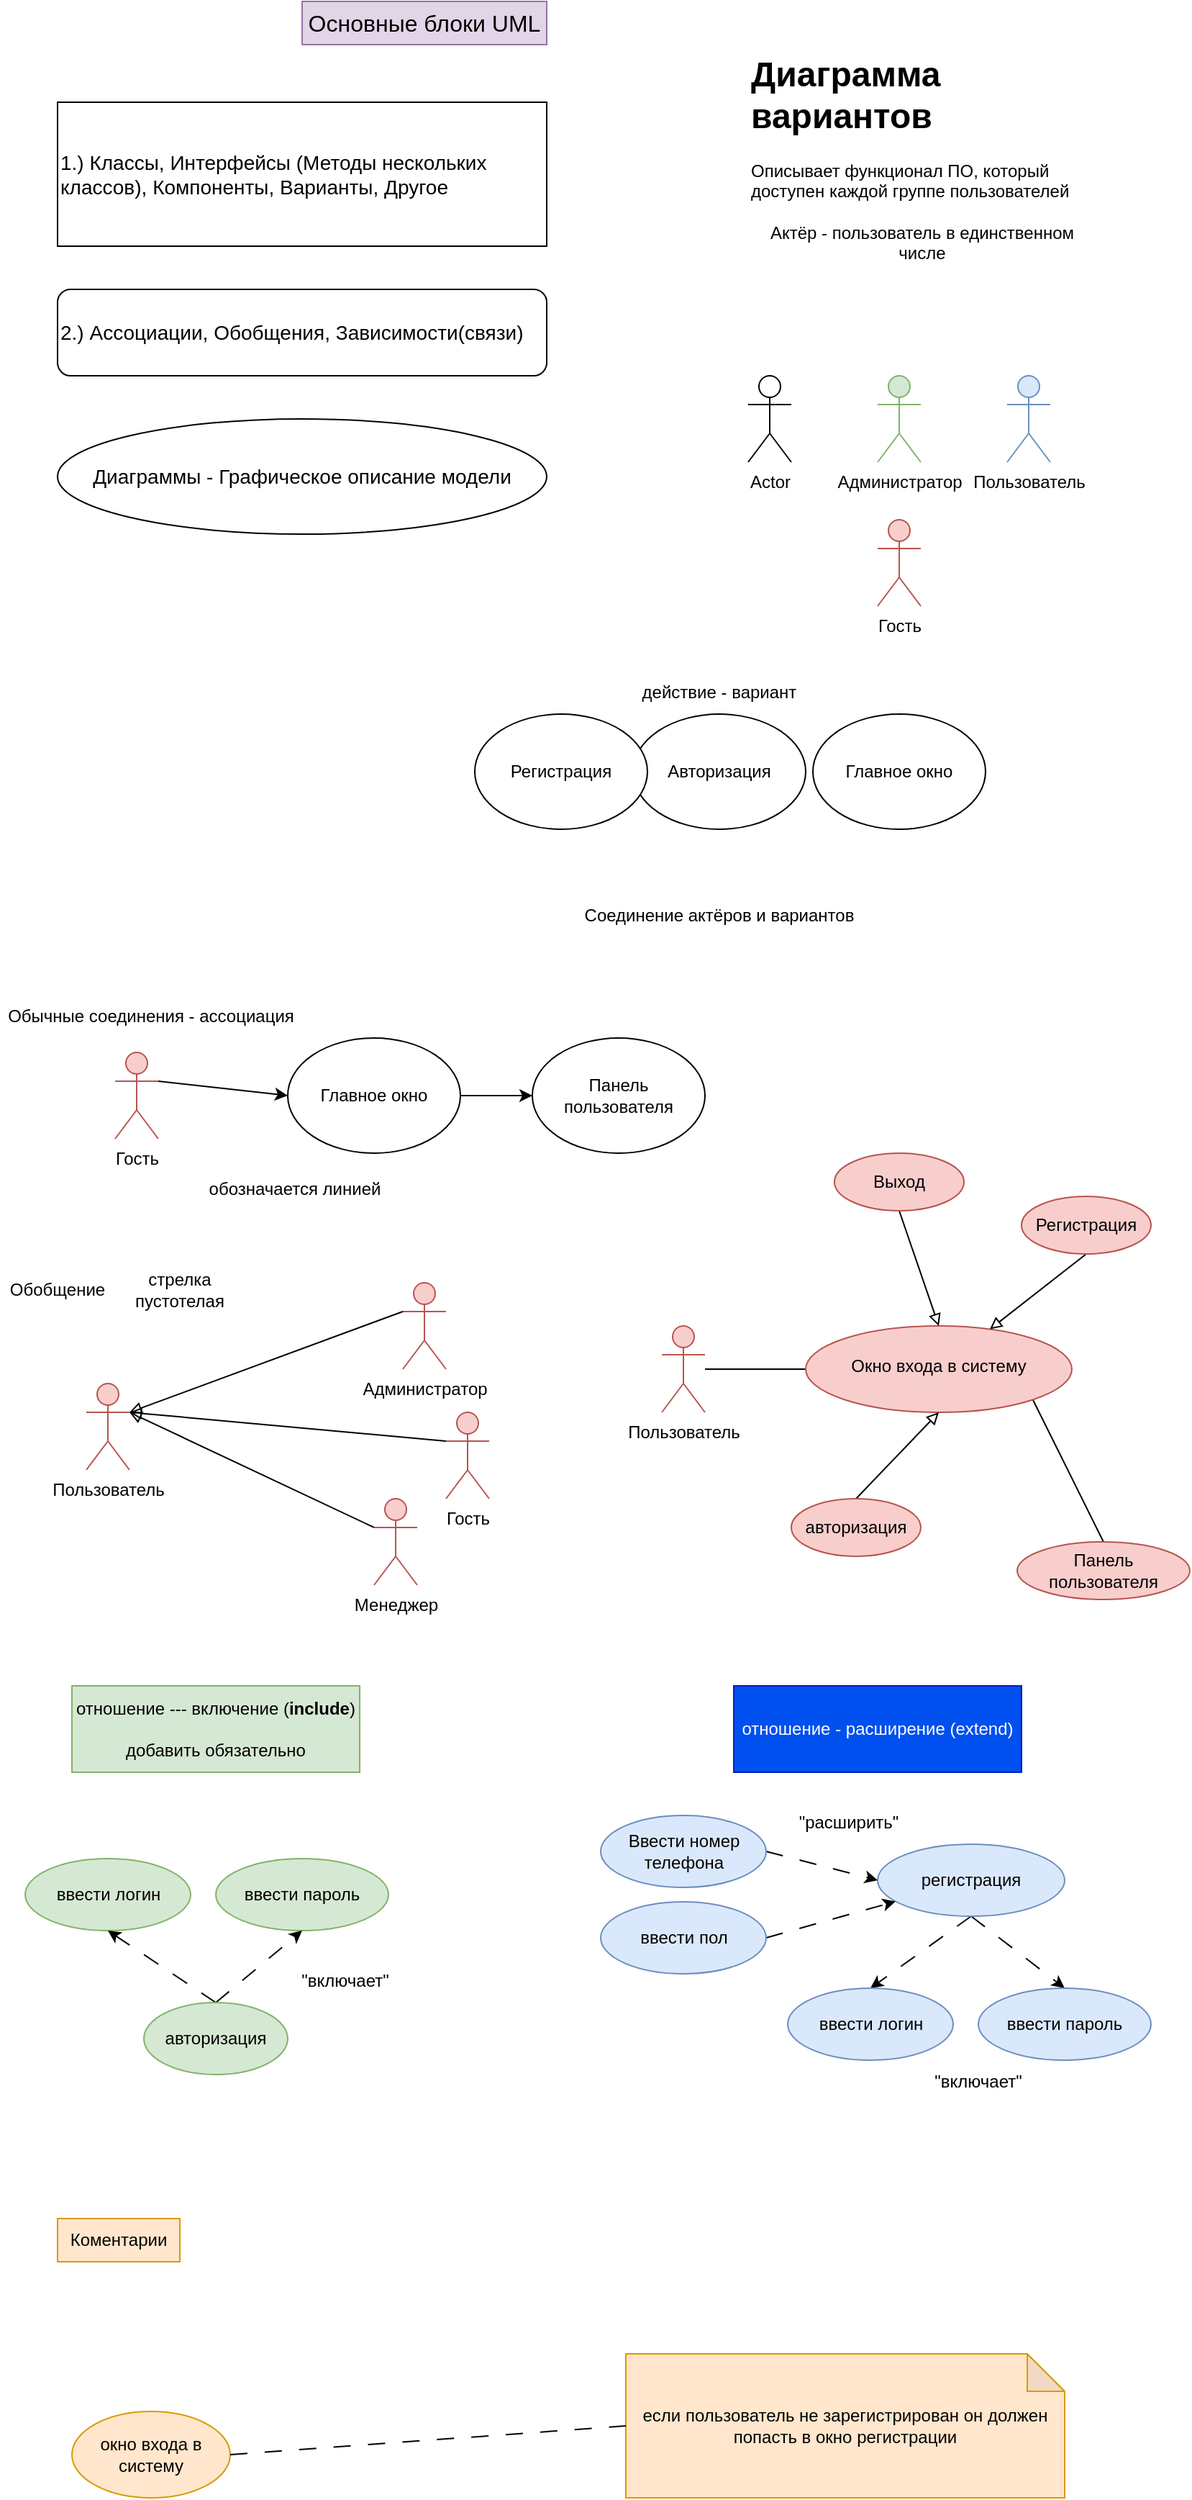 <mxfile version="24.8.1">
  <diagram name="Страница — 1" id="eliHJ4r2KUV8rhnr4vHP">
    <mxGraphModel dx="1434" dy="761" grid="1" gridSize="10" guides="1" tooltips="1" connect="1" arrows="1" fold="1" page="1" pageScale="1" pageWidth="827" pageHeight="1169" math="0" shadow="0">
      <root>
        <mxCell id="0" />
        <mxCell id="1" parent="0" />
        <mxCell id="UC5uHJuQtY_euouK03KW-1" value="Основные блоки UML" style="text;html=1;align=center;verticalAlign=middle;whiteSpace=wrap;rounded=0;fontSize=16;fillColor=#e1d5e7;strokeColor=#9673a6;" parent="1" vertex="1">
          <mxGeometry x="210" y="50" width="170" height="30" as="geometry" />
        </mxCell>
        <mxCell id="UC5uHJuQtY_euouK03KW-4" value="&lt;div style=&quot;&quot;&gt;&lt;span style=&quot;font-size: 14px; background-color: initial;&quot;&gt;1.) Классы,&amp;nbsp;&lt;/span&gt;&lt;span style=&quot;font-size: 14px; background-color: initial;&quot;&gt;Интерфейсы (Методы нескольких классов),&amp;nbsp;&lt;/span&gt;&lt;span style=&quot;font-size: 14px; background-color: initial;&quot;&gt;Компоненты,&amp;nbsp;&lt;/span&gt;&lt;span style=&quot;font-size: 14px; background-color: initial;&quot;&gt;Варианты,&lt;/span&gt;&lt;span style=&quot;font-size: 14px; background-color: initial;&quot;&gt;&amp;nbsp;Другое&lt;/span&gt;&lt;/div&gt;" style="rounded=0;whiteSpace=wrap;html=1;align=left;" parent="1" vertex="1">
          <mxGeometry x="40" y="120" width="340" height="100" as="geometry" />
        </mxCell>
        <mxCell id="UC5uHJuQtY_euouK03KW-6" value="&lt;div style=&quot;&quot;&gt;&lt;span style=&quot;font-size: 14px; background-color: initial;&quot;&gt;2.) Ассоциации,&amp;nbsp;&lt;/span&gt;&lt;font style=&quot;font-size: 14px; background-color: initial;&quot;&gt;Обобщения,&amp;nbsp;&lt;/font&gt;&lt;span style=&quot;font-size: 14px; background-color: initial;&quot;&gt;Зависимости(связи)&lt;/span&gt;&lt;/div&gt;" style="rounded=1;whiteSpace=wrap;html=1;align=left;" parent="1" vertex="1">
          <mxGeometry x="40" y="250" width="340" height="60" as="geometry" />
        </mxCell>
        <mxCell id="UC5uHJuQtY_euouK03KW-7" value="&lt;font style=&quot;font-size: 14px;&quot;&gt;Диаграммы - Графическое описание модели&lt;/font&gt;" style="ellipse;whiteSpace=wrap;html=1;align=center;" parent="1" vertex="1">
          <mxGeometry x="40" y="340" width="340" height="80" as="geometry" />
        </mxCell>
        <mxCell id="UC5uHJuQtY_euouK03KW-8" value="&lt;h1 style=&quot;margin-top: 0px;&quot;&gt;Диаграмма вариантов&lt;/h1&gt;&lt;div&gt;Описывает функционал ПО, который доступен каждой группе пользователей&lt;/div&gt;&lt;div&gt;&lt;br&gt;&lt;/div&gt;&lt;div style=&quot;text-align: center;&quot;&gt;Актёр - пользователь в единственном числе&lt;br&gt;&lt;/div&gt;" style="text;html=1;whiteSpace=wrap;overflow=hidden;rounded=0;" parent="1" vertex="1">
          <mxGeometry x="520" y="80" width="240" height="180" as="geometry" />
        </mxCell>
        <mxCell id="UC5uHJuQtY_euouK03KW-9" value="Actor" style="shape=umlActor;verticalLabelPosition=bottom;verticalAlign=top;html=1;" parent="1" vertex="1">
          <mxGeometry x="520" y="310" width="30" height="60" as="geometry" />
        </mxCell>
        <mxCell id="UC5uHJuQtY_euouK03KW-10" value="Гость" style="shape=umlActor;verticalLabelPosition=bottom;verticalAlign=top;html=1;fillColor=#f8cecc;strokeColor=#b85450;" parent="1" vertex="1">
          <mxGeometry x="610" y="410" width="30" height="60" as="geometry" />
        </mxCell>
        <mxCell id="20BnpPfbB4TmDRConsgu-2" value="Администратор" style="shape=umlActor;verticalLabelPosition=bottom;verticalAlign=top;html=1;fillColor=#d5e8d4;strokeColor=#82b366;" parent="1" vertex="1">
          <mxGeometry x="610" y="310" width="30" height="60" as="geometry" />
        </mxCell>
        <mxCell id="20BnpPfbB4TmDRConsgu-3" value="Пользователь" style="shape=umlActor;verticalLabelPosition=bottom;verticalAlign=top;html=1;fillColor=#dae8fc;strokeColor=#6c8ebf;" parent="1" vertex="1">
          <mxGeometry x="700" y="310" width="30" height="60" as="geometry" />
        </mxCell>
        <mxCell id="20BnpPfbB4TmDRConsgu-4" value="Главное окно" style="ellipse;whiteSpace=wrap;html=1;" parent="1" vertex="1">
          <mxGeometry x="565" y="545" width="120" height="80" as="geometry" />
        </mxCell>
        <mxCell id="20BnpPfbB4TmDRConsgu-5" value="действие - вариант" style="text;html=1;align=center;verticalAlign=middle;whiteSpace=wrap;rounded=0;" parent="1" vertex="1">
          <mxGeometry x="435" y="515" width="130" height="30" as="geometry" />
        </mxCell>
        <mxCell id="20BnpPfbB4TmDRConsgu-6" value="Авторизация" style="ellipse;whiteSpace=wrap;html=1;" parent="1" vertex="1">
          <mxGeometry x="440" y="545" width="120" height="80" as="geometry" />
        </mxCell>
        <mxCell id="20BnpPfbB4TmDRConsgu-7" value="Регистрация" style="ellipse;whiteSpace=wrap;html=1;" parent="1" vertex="1">
          <mxGeometry x="330" y="545" width="120" height="80" as="geometry" />
        </mxCell>
        <mxCell id="20BnpPfbB4TmDRConsgu-8" value="Соединение актёров и вариантов" style="text;html=1;align=center;verticalAlign=middle;whiteSpace=wrap;rounded=0;" parent="1" vertex="1">
          <mxGeometry x="395" y="670" width="210" height="30" as="geometry" />
        </mxCell>
        <mxCell id="RKAn3VCuBBOcmck0NGGL-1" style="rounded=0;orthogonalLoop=1;jettySize=auto;html=1;exitX=1;exitY=0.333;exitDx=0;exitDy=0;exitPerimeter=0;entryX=0;entryY=0.5;entryDx=0;entryDy=0;" edge="1" parent="1" source="20BnpPfbB4TmDRConsgu-9" target="20BnpPfbB4TmDRConsgu-10">
          <mxGeometry relative="1" as="geometry" />
        </mxCell>
        <mxCell id="20BnpPfbB4TmDRConsgu-9" value="Гость" style="shape=umlActor;verticalLabelPosition=bottom;verticalAlign=top;html=1;fillColor=#f8cecc;strokeColor=#b85450;" parent="1" vertex="1">
          <mxGeometry x="80" y="780" width="30" height="60" as="geometry" />
        </mxCell>
        <mxCell id="RKAn3VCuBBOcmck0NGGL-3" style="rounded=0;orthogonalLoop=1;jettySize=auto;html=1;exitX=1;exitY=0.5;exitDx=0;exitDy=0;entryX=0;entryY=0.5;entryDx=0;entryDy=0;" edge="1" parent="1" source="20BnpPfbB4TmDRConsgu-10" target="RKAn3VCuBBOcmck0NGGL-2">
          <mxGeometry relative="1" as="geometry" />
        </mxCell>
        <mxCell id="20BnpPfbB4TmDRConsgu-10" value="Главное окно" style="ellipse;whiteSpace=wrap;html=1;" parent="1" vertex="1">
          <mxGeometry x="200" y="770" width="120" height="80" as="geometry" />
        </mxCell>
        <mxCell id="20BnpPfbB4TmDRConsgu-11" value="Обычные соединения - ассоциация" style="text;html=1;align=center;verticalAlign=middle;whiteSpace=wrap;rounded=0;" parent="1" vertex="1">
          <mxGeometry y="740" width="210" height="30" as="geometry" />
        </mxCell>
        <mxCell id="20BnpPfbB4TmDRConsgu-12" value="обозначается линией" style="text;html=1;align=center;verticalAlign=middle;whiteSpace=wrap;rounded=0;" parent="1" vertex="1">
          <mxGeometry x="140" y="860" width="130" height="30" as="geometry" />
        </mxCell>
        <mxCell id="RKAn3VCuBBOcmck0NGGL-2" value="Панель пользователя" style="ellipse;whiteSpace=wrap;html=1;" vertex="1" parent="1">
          <mxGeometry x="370" y="770" width="120" height="80" as="geometry" />
        </mxCell>
        <mxCell id="RKAn3VCuBBOcmck0NGGL-4" value="Обобщение" style="text;html=1;align=center;verticalAlign=middle;whiteSpace=wrap;rounded=0;" vertex="1" parent="1">
          <mxGeometry y="930" width="80" height="30" as="geometry" />
        </mxCell>
        <mxCell id="RKAn3VCuBBOcmck0NGGL-9" value="Пользователь" style="shape=umlActor;verticalLabelPosition=bottom;verticalAlign=top;html=1;fillColor=#f8cecc;strokeColor=#b85450;" vertex="1" parent="1">
          <mxGeometry x="60" y="1010" width="30" height="60" as="geometry" />
        </mxCell>
        <mxCell id="RKAn3VCuBBOcmck0NGGL-12" value="Администратор" style="shape=umlActor;verticalLabelPosition=bottom;verticalAlign=top;html=1;fillColor=#f8cecc;strokeColor=#b85450;" vertex="1" parent="1">
          <mxGeometry x="280" y="940" width="30" height="60" as="geometry" />
        </mxCell>
        <mxCell id="RKAn3VCuBBOcmck0NGGL-15" value="Гость" style="shape=umlActor;verticalLabelPosition=bottom;verticalAlign=top;html=1;fillColor=#f8cecc;strokeColor=#b85450;" vertex="1" parent="1">
          <mxGeometry x="310" y="1030" width="30" height="60" as="geometry" />
        </mxCell>
        <mxCell id="RKAn3VCuBBOcmck0NGGL-16" value="Менеджер" style="shape=umlActor;verticalLabelPosition=bottom;verticalAlign=top;html=1;fillColor=#f8cecc;strokeColor=#b85450;" vertex="1" parent="1">
          <mxGeometry x="260" y="1090" width="30" height="60" as="geometry" />
        </mxCell>
        <mxCell id="RKAn3VCuBBOcmck0NGGL-19" style="rounded=0;orthogonalLoop=1;jettySize=auto;html=1;exitX=1;exitY=0.333;exitDx=0;exitDy=0;exitPerimeter=0;entryX=0;entryY=0.333;entryDx=0;entryDy=0;entryPerimeter=0;endArrow=none;endFill=0;startArrow=block;startFill=0;" edge="1" parent="1" source="RKAn3VCuBBOcmck0NGGL-9" target="RKAn3VCuBBOcmck0NGGL-12">
          <mxGeometry relative="1" as="geometry" />
        </mxCell>
        <mxCell id="RKAn3VCuBBOcmck0NGGL-20" style="rounded=0;orthogonalLoop=1;jettySize=auto;html=1;exitX=1;exitY=0.333;exitDx=0;exitDy=0;exitPerimeter=0;entryX=0;entryY=0.333;entryDx=0;entryDy=0;entryPerimeter=0;endArrow=none;endFill=0;startArrow=block;startFill=0;" edge="1" parent="1" source="RKAn3VCuBBOcmck0NGGL-9" target="RKAn3VCuBBOcmck0NGGL-15">
          <mxGeometry relative="1" as="geometry" />
        </mxCell>
        <mxCell id="RKAn3VCuBBOcmck0NGGL-21" style="rounded=0;orthogonalLoop=1;jettySize=auto;html=1;exitX=1;exitY=0.333;exitDx=0;exitDy=0;exitPerimeter=0;entryX=0;entryY=0.333;entryDx=0;entryDy=0;entryPerimeter=0;endArrow=none;endFill=0;startArrow=block;startFill=0;" edge="1" parent="1" source="RKAn3VCuBBOcmck0NGGL-9" target="RKAn3VCuBBOcmck0NGGL-16">
          <mxGeometry relative="1" as="geometry" />
        </mxCell>
        <mxCell id="RKAn3VCuBBOcmck0NGGL-24" value="" style="rounded=0;orthogonalLoop=1;jettySize=auto;html=1;endArrow=none;endFill=0;" edge="1" parent="1" source="RKAn3VCuBBOcmck0NGGL-22" target="RKAn3VCuBBOcmck0NGGL-23">
          <mxGeometry relative="1" as="geometry" />
        </mxCell>
        <mxCell id="RKAn3VCuBBOcmck0NGGL-22" value="Пользователь" style="shape=umlActor;verticalLabelPosition=bottom;verticalAlign=top;html=1;fillColor=#f8cecc;strokeColor=#b85450;" vertex="1" parent="1">
          <mxGeometry x="460" y="970" width="30" height="60" as="geometry" />
        </mxCell>
        <mxCell id="RKAn3VCuBBOcmck0NGGL-33" style="rounded=0;orthogonalLoop=1;jettySize=auto;html=1;exitX=1;exitY=1;exitDx=0;exitDy=0;entryX=0.5;entryY=0;entryDx=0;entryDy=0;endArrow=none;endFill=0;" edge="1" parent="1" source="RKAn3VCuBBOcmck0NGGL-23" target="RKAn3VCuBBOcmck0NGGL-32">
          <mxGeometry relative="1" as="geometry" />
        </mxCell>
        <mxCell id="RKAn3VCuBBOcmck0NGGL-23" value="&lt;div&gt;&lt;br&gt;&lt;/div&gt;Окно входа в систему" style="ellipse;whiteSpace=wrap;html=1;verticalAlign=top;fillColor=#f8cecc;strokeColor=#b85450;" vertex="1" parent="1">
          <mxGeometry x="560" y="970" width="185" height="60" as="geometry" />
        </mxCell>
        <mxCell id="RKAn3VCuBBOcmck0NGGL-28" style="rounded=0;orthogonalLoop=1;jettySize=auto;html=1;exitX=0.5;exitY=0;exitDx=0;exitDy=0;entryX=0.5;entryY=1;entryDx=0;entryDy=0;endArrow=block;endFill=0;" edge="1" parent="1" source="RKAn3VCuBBOcmck0NGGL-25" target="RKAn3VCuBBOcmck0NGGL-23">
          <mxGeometry relative="1" as="geometry" />
        </mxCell>
        <mxCell id="RKAn3VCuBBOcmck0NGGL-25" value="авторизация" style="ellipse;whiteSpace=wrap;html=1;fillColor=#f8cecc;strokeColor=#b85450;" vertex="1" parent="1">
          <mxGeometry x="550" y="1090" width="90" height="40" as="geometry" />
        </mxCell>
        <mxCell id="RKAn3VCuBBOcmck0NGGL-27" style="rounded=0;orthogonalLoop=1;jettySize=auto;html=1;exitX=0.5;exitY=1;exitDx=0;exitDy=0;endArrow=block;endFill=0;" edge="1" parent="1" source="RKAn3VCuBBOcmck0NGGL-26" target="RKAn3VCuBBOcmck0NGGL-23">
          <mxGeometry relative="1" as="geometry" />
        </mxCell>
        <mxCell id="RKAn3VCuBBOcmck0NGGL-26" value="Регистрация" style="ellipse;whiteSpace=wrap;html=1;fillColor=#f8cecc;strokeColor=#b85450;" vertex="1" parent="1">
          <mxGeometry x="710" y="880" width="90" height="40" as="geometry" />
        </mxCell>
        <mxCell id="RKAn3VCuBBOcmck0NGGL-30" style="rounded=0;orthogonalLoop=1;jettySize=auto;html=1;exitX=0.5;exitY=1;exitDx=0;exitDy=0;entryX=0.5;entryY=0;entryDx=0;entryDy=0;endArrow=block;endFill=0;" edge="1" parent="1" source="RKAn3VCuBBOcmck0NGGL-29" target="RKAn3VCuBBOcmck0NGGL-23">
          <mxGeometry relative="1" as="geometry" />
        </mxCell>
        <mxCell id="RKAn3VCuBBOcmck0NGGL-29" value="Выход" style="ellipse;whiteSpace=wrap;html=1;fillColor=#f8cecc;strokeColor=#b85450;" vertex="1" parent="1">
          <mxGeometry x="580" y="850" width="90" height="40" as="geometry" />
        </mxCell>
        <mxCell id="RKAn3VCuBBOcmck0NGGL-31" value="стрелка пустотелая" style="text;html=1;align=center;verticalAlign=middle;whiteSpace=wrap;rounded=0;" vertex="1" parent="1">
          <mxGeometry x="80" y="930" width="90" height="30" as="geometry" />
        </mxCell>
        <mxCell id="RKAn3VCuBBOcmck0NGGL-32" value="Панель пользователя" style="ellipse;whiteSpace=wrap;html=1;fillColor=#f8cecc;strokeColor=#b85450;" vertex="1" parent="1">
          <mxGeometry x="707" y="1120" width="120" height="40" as="geometry" />
        </mxCell>
        <mxCell id="RKAn3VCuBBOcmck0NGGL-34" value="отношение --- включение (&lt;b&gt;include&lt;/b&gt;)&lt;div&gt;&lt;br&gt;&lt;div&gt;добавить обязательно&lt;/div&gt;&lt;/div&gt;" style="rounded=0;whiteSpace=wrap;html=1;fillColor=#d5e8d4;strokeColor=#82b366;" vertex="1" parent="1">
          <mxGeometry x="50" y="1220" width="200" height="60" as="geometry" />
        </mxCell>
        <mxCell id="RKAn3VCuBBOcmck0NGGL-35" value="ввести логин" style="ellipse;whiteSpace=wrap;html=1;fillColor=#d5e8d4;strokeColor=#82b366;" vertex="1" parent="1">
          <mxGeometry x="17.5" y="1340" width="115" height="50" as="geometry" />
        </mxCell>
        <mxCell id="RKAn3VCuBBOcmck0NGGL-36" value="ввести пароль" style="ellipse;whiteSpace=wrap;html=1;fillColor=#d5e8d4;strokeColor=#82b366;" vertex="1" parent="1">
          <mxGeometry x="150" y="1340" width="120" height="50" as="geometry" />
        </mxCell>
        <mxCell id="RKAn3VCuBBOcmck0NGGL-40" style="rounded=0;orthogonalLoop=1;jettySize=auto;html=1;exitX=0.5;exitY=0;exitDx=0;exitDy=0;entryX=0.5;entryY=1;entryDx=0;entryDy=0;dashed=1;dashPattern=12 12;" edge="1" parent="1" source="RKAn3VCuBBOcmck0NGGL-37" target="RKAn3VCuBBOcmck0NGGL-35">
          <mxGeometry relative="1" as="geometry" />
        </mxCell>
        <mxCell id="RKAn3VCuBBOcmck0NGGL-41" style="rounded=0;orthogonalLoop=1;jettySize=auto;html=1;exitX=0.5;exitY=0;exitDx=0;exitDy=0;entryX=0.5;entryY=1;entryDx=0;entryDy=0;dashed=1;dashPattern=12 12;" edge="1" parent="1" source="RKAn3VCuBBOcmck0NGGL-37" target="RKAn3VCuBBOcmck0NGGL-36">
          <mxGeometry relative="1" as="geometry" />
        </mxCell>
        <mxCell id="RKAn3VCuBBOcmck0NGGL-37" value="авторизация" style="ellipse;whiteSpace=wrap;html=1;fillColor=#d5e8d4;strokeColor=#82b366;" vertex="1" parent="1">
          <mxGeometry x="100" y="1440" width="100" height="50" as="geometry" />
        </mxCell>
        <mxCell id="RKAn3VCuBBOcmck0NGGL-42" value="&quot;включает&quot;" style="text;html=1;align=center;verticalAlign=middle;whiteSpace=wrap;rounded=0;" vertex="1" parent="1">
          <mxGeometry x="210" y="1410" width="60" height="30" as="geometry" />
        </mxCell>
        <mxCell id="RKAn3VCuBBOcmck0NGGL-43" value="отношение - расширение (extend)" style="rounded=0;whiteSpace=wrap;html=1;fillColor=#0050ef;strokeColor=#001DBC;fontColor=#ffffff;" vertex="1" parent="1">
          <mxGeometry x="510" y="1220" width="200" height="60" as="geometry" />
        </mxCell>
        <mxCell id="RKAn3VCuBBOcmck0NGGL-48" style="rounded=0;orthogonalLoop=1;jettySize=auto;html=1;exitX=0.5;exitY=1;exitDx=0;exitDy=0;entryX=0.5;entryY=0;entryDx=0;entryDy=0;dashed=1;dashPattern=12 12;" edge="1" parent="1" source="RKAn3VCuBBOcmck0NGGL-44" target="RKAn3VCuBBOcmck0NGGL-45">
          <mxGeometry relative="1" as="geometry" />
        </mxCell>
        <mxCell id="RKAn3VCuBBOcmck0NGGL-49" style="rounded=0;orthogonalLoop=1;jettySize=auto;html=1;exitX=0.5;exitY=1;exitDx=0;exitDy=0;entryX=0.5;entryY=0;entryDx=0;entryDy=0;dashed=1;dashPattern=12 12;" edge="1" parent="1" source="RKAn3VCuBBOcmck0NGGL-44" target="RKAn3VCuBBOcmck0NGGL-46">
          <mxGeometry relative="1" as="geometry" />
        </mxCell>
        <mxCell id="RKAn3VCuBBOcmck0NGGL-44" value="регистрация" style="ellipse;whiteSpace=wrap;html=1;fillColor=#dae8fc;strokeColor=#6c8ebf;" vertex="1" parent="1">
          <mxGeometry x="610" y="1330" width="130" height="50" as="geometry" />
        </mxCell>
        <mxCell id="RKAn3VCuBBOcmck0NGGL-45" value="ввести логин" style="ellipse;whiteSpace=wrap;html=1;fillColor=#dae8fc;strokeColor=#6c8ebf;" vertex="1" parent="1">
          <mxGeometry x="547.5" y="1430" width="115" height="50" as="geometry" />
        </mxCell>
        <mxCell id="RKAn3VCuBBOcmck0NGGL-46" value="ввести пароль" style="ellipse;whiteSpace=wrap;html=1;fillColor=#dae8fc;strokeColor=#6c8ebf;" vertex="1" parent="1">
          <mxGeometry x="680" y="1430" width="120" height="50" as="geometry" />
        </mxCell>
        <mxCell id="RKAn3VCuBBOcmck0NGGL-52" style="rounded=0;orthogonalLoop=1;jettySize=auto;html=1;exitX=1;exitY=0.5;exitDx=0;exitDy=0;entryX=0;entryY=0.5;entryDx=0;entryDy=0;dashed=1;dashPattern=12 12;" edge="1" parent="1" source="RKAn3VCuBBOcmck0NGGL-50" target="RKAn3VCuBBOcmck0NGGL-44">
          <mxGeometry relative="1" as="geometry" />
        </mxCell>
        <mxCell id="RKAn3VCuBBOcmck0NGGL-50" value="Ввести номер телефона" style="ellipse;whiteSpace=wrap;html=1;fillColor=#dae8fc;strokeColor=#6c8ebf;" vertex="1" parent="1">
          <mxGeometry x="417.5" y="1310" width="115" height="50" as="geometry" />
        </mxCell>
        <mxCell id="RKAn3VCuBBOcmck0NGGL-54" style="rounded=0;orthogonalLoop=1;jettySize=auto;html=1;exitX=1;exitY=0.5;exitDx=0;exitDy=0;dashed=1;dashPattern=12 12;" edge="1" parent="1" source="RKAn3VCuBBOcmck0NGGL-53" target="RKAn3VCuBBOcmck0NGGL-44">
          <mxGeometry relative="1" as="geometry" />
        </mxCell>
        <mxCell id="RKAn3VCuBBOcmck0NGGL-53" value="ввести пол" style="ellipse;whiteSpace=wrap;html=1;fillColor=#dae8fc;strokeColor=#6c8ebf;" vertex="1" parent="1">
          <mxGeometry x="417.5" y="1370" width="115" height="50" as="geometry" />
        </mxCell>
        <mxCell id="RKAn3VCuBBOcmck0NGGL-55" value="&quot;включает&quot;" style="text;html=1;align=center;verticalAlign=middle;whiteSpace=wrap;rounded=0;" vertex="1" parent="1">
          <mxGeometry x="650" y="1480" width="60" height="30" as="geometry" />
        </mxCell>
        <mxCell id="RKAn3VCuBBOcmck0NGGL-58" value="&quot;расширить&quot;" style="text;html=1;align=center;verticalAlign=middle;whiteSpace=wrap;rounded=0;" vertex="1" parent="1">
          <mxGeometry x="550" y="1300" width="80" height="30" as="geometry" />
        </mxCell>
        <mxCell id="RKAn3VCuBBOcmck0NGGL-60" value="окно входа в систему" style="ellipse;whiteSpace=wrap;html=1;fillColor=#ffe6cc;strokeColor=#d79b00;" vertex="1" parent="1">
          <mxGeometry x="50" y="1724" width="110" height="60" as="geometry" />
        </mxCell>
        <mxCell id="RKAn3VCuBBOcmck0NGGL-61" value="Коментарии" style="text;html=1;align=center;verticalAlign=middle;whiteSpace=wrap;rounded=0;fillColor=#ffe6cc;strokeColor=#d79b00;" vertex="1" parent="1">
          <mxGeometry x="40" y="1590" width="85" height="30" as="geometry" />
        </mxCell>
        <mxCell id="RKAn3VCuBBOcmck0NGGL-62" value="если пользователь не зарегистрирован он должен попасть в окно регистрации" style="shape=note;whiteSpace=wrap;html=1;backgroundOutline=1;darkOpacity=0.05;size=26;fillColor=#ffe6cc;strokeColor=#d79b00;" vertex="1" parent="1">
          <mxGeometry x="435" y="1684" width="305" height="100" as="geometry" />
        </mxCell>
        <mxCell id="RKAn3VCuBBOcmck0NGGL-63" style="rounded=0;orthogonalLoop=1;jettySize=auto;html=1;exitX=1;exitY=0.5;exitDx=0;exitDy=0;entryX=0;entryY=0.5;entryDx=0;entryDy=0;entryPerimeter=0;dashed=1;dashPattern=12 12;endArrow=none;endFill=0;" edge="1" parent="1" source="RKAn3VCuBBOcmck0NGGL-60" target="RKAn3VCuBBOcmck0NGGL-62">
          <mxGeometry relative="1" as="geometry" />
        </mxCell>
      </root>
    </mxGraphModel>
  </diagram>
</mxfile>
